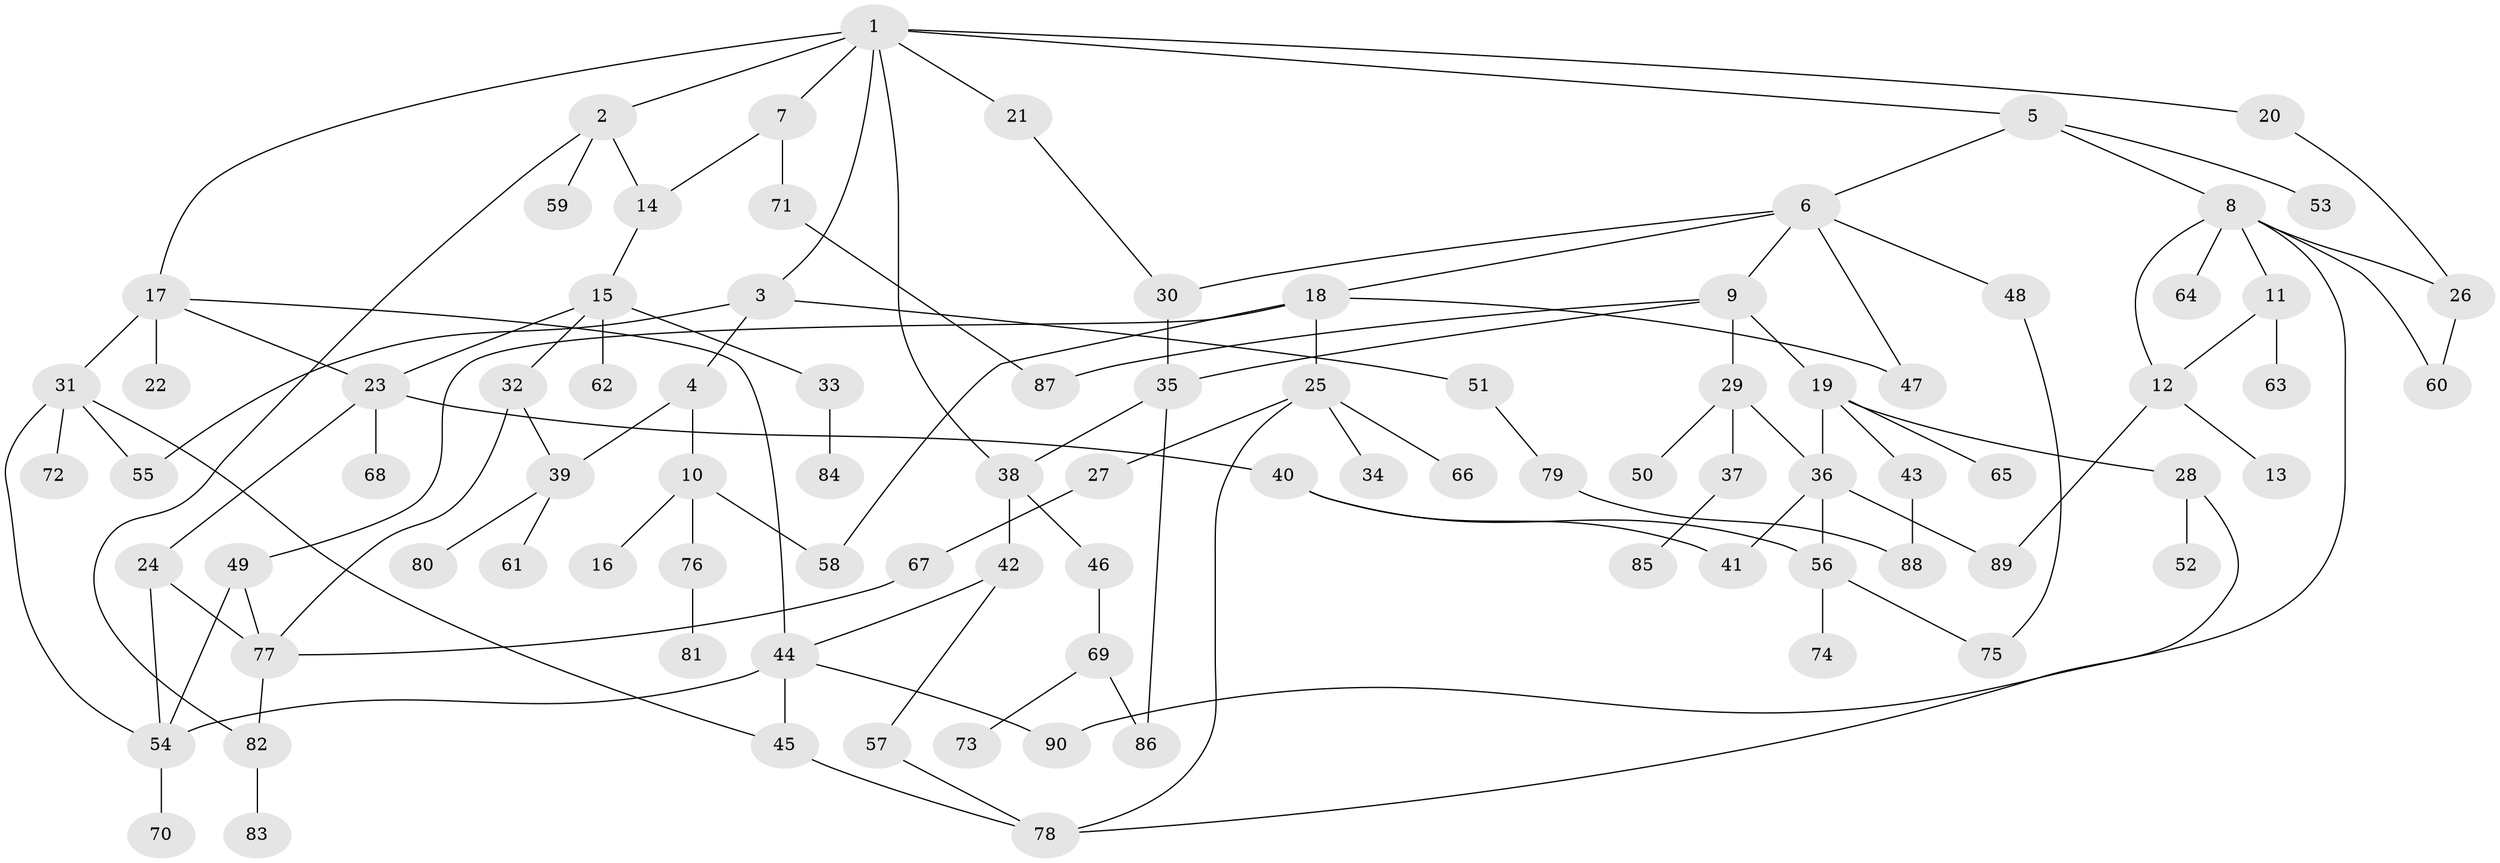 // Generated by graph-tools (version 1.1) at 2025/01/03/09/25 03:01:08]
// undirected, 90 vertices, 122 edges
graph export_dot {
graph [start="1"]
  node [color=gray90,style=filled];
  1;
  2;
  3;
  4;
  5;
  6;
  7;
  8;
  9;
  10;
  11;
  12;
  13;
  14;
  15;
  16;
  17;
  18;
  19;
  20;
  21;
  22;
  23;
  24;
  25;
  26;
  27;
  28;
  29;
  30;
  31;
  32;
  33;
  34;
  35;
  36;
  37;
  38;
  39;
  40;
  41;
  42;
  43;
  44;
  45;
  46;
  47;
  48;
  49;
  50;
  51;
  52;
  53;
  54;
  55;
  56;
  57;
  58;
  59;
  60;
  61;
  62;
  63;
  64;
  65;
  66;
  67;
  68;
  69;
  70;
  71;
  72;
  73;
  74;
  75;
  76;
  77;
  78;
  79;
  80;
  81;
  82;
  83;
  84;
  85;
  86;
  87;
  88;
  89;
  90;
  1 -- 2;
  1 -- 3;
  1 -- 5;
  1 -- 7;
  1 -- 17;
  1 -- 20;
  1 -- 21;
  1 -- 38;
  2 -- 14;
  2 -- 59;
  2 -- 82;
  3 -- 4;
  3 -- 51;
  3 -- 55;
  4 -- 10;
  4 -- 39;
  5 -- 6;
  5 -- 8;
  5 -- 53;
  6 -- 9;
  6 -- 18;
  6 -- 30;
  6 -- 47;
  6 -- 48;
  7 -- 71;
  7 -- 14;
  8 -- 11;
  8 -- 12;
  8 -- 64;
  8 -- 90;
  8 -- 26;
  8 -- 60;
  9 -- 19;
  9 -- 29;
  9 -- 87;
  9 -- 35;
  10 -- 16;
  10 -- 76;
  10 -- 58;
  11 -- 63;
  11 -- 12;
  12 -- 13;
  12 -- 89;
  14 -- 15;
  15 -- 32;
  15 -- 33;
  15 -- 62;
  15 -- 23;
  17 -- 22;
  17 -- 23;
  17 -- 31;
  17 -- 44;
  18 -- 25;
  18 -- 49;
  18 -- 58;
  18 -- 47;
  19 -- 28;
  19 -- 43;
  19 -- 65;
  19 -- 36;
  20 -- 26;
  21 -- 30;
  23 -- 24;
  23 -- 40;
  23 -- 68;
  24 -- 54;
  24 -- 77;
  25 -- 27;
  25 -- 34;
  25 -- 66;
  25 -- 78;
  26 -- 60;
  27 -- 67;
  28 -- 52;
  28 -- 78;
  29 -- 36;
  29 -- 37;
  29 -- 50;
  30 -- 35;
  31 -- 45;
  31 -- 72;
  31 -- 55;
  31 -- 54;
  32 -- 39;
  32 -- 77;
  33 -- 84;
  35 -- 38;
  35 -- 86;
  36 -- 89;
  36 -- 41;
  36 -- 56;
  37 -- 85;
  38 -- 42;
  38 -- 46;
  39 -- 61;
  39 -- 80;
  40 -- 41;
  40 -- 56;
  42 -- 44;
  42 -- 57;
  43 -- 88;
  44 -- 45;
  44 -- 54;
  44 -- 90;
  45 -- 78;
  46 -- 69;
  48 -- 75;
  49 -- 54;
  49 -- 77;
  51 -- 79;
  54 -- 70;
  56 -- 74;
  56 -- 75;
  57 -- 78;
  67 -- 77;
  69 -- 73;
  69 -- 86;
  71 -- 87;
  76 -- 81;
  77 -- 82;
  79 -- 88;
  82 -- 83;
}
